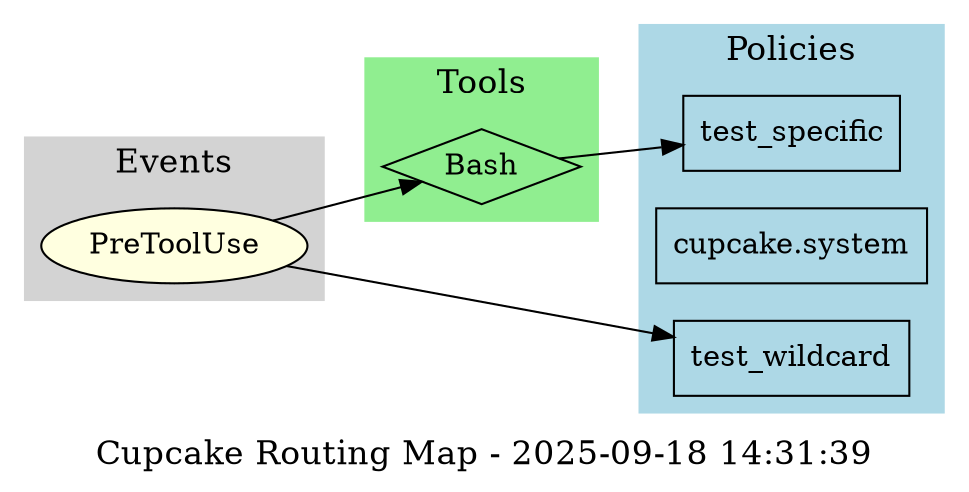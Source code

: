 digraph RoutingMap {
  rankdir=LR;
  node [shape=box, style=rounded];
  edge [fontsize=10];

  label="Cupcake Routing Map - 2025-09-18 14:31:39";
  fontsize=16;

  subgraph cluster_events {
    label="Events";
    style=filled;
    color=lightgrey;
    node [shape=ellipse, style=filled, fillcolor=lightyellow];
    "event_PreToolUse" [label="PreToolUse"];
  }

  subgraph cluster_tools {
    label="Tools";
    style=filled;
    color=lightgreen;
    node [shape=diamond, style=filled, fillcolor=lightgreen];
    "tool_Bash" [label="Bash"];
  }

  subgraph cluster_policies {
    label="Policies";
    style=filled;
    color=lightblue;
    node [shape=box, style=filled, fillcolor=lightblue];
    "policy_cupcake.policies.test_wildcard" [label="test_wildcard"];
    "policy_cupcake.system" [label="cupcake.system"];
    "policy_cupcake.policies.test_specific" [label="test_specific"];
  }

  "event_PreToolUse" -> "tool_Bash";
  "tool_Bash" -> "policy_cupcake.policies.test_specific";
  "event_PreToolUse" -> "policy_cupcake.policies.test_wildcard";
}

